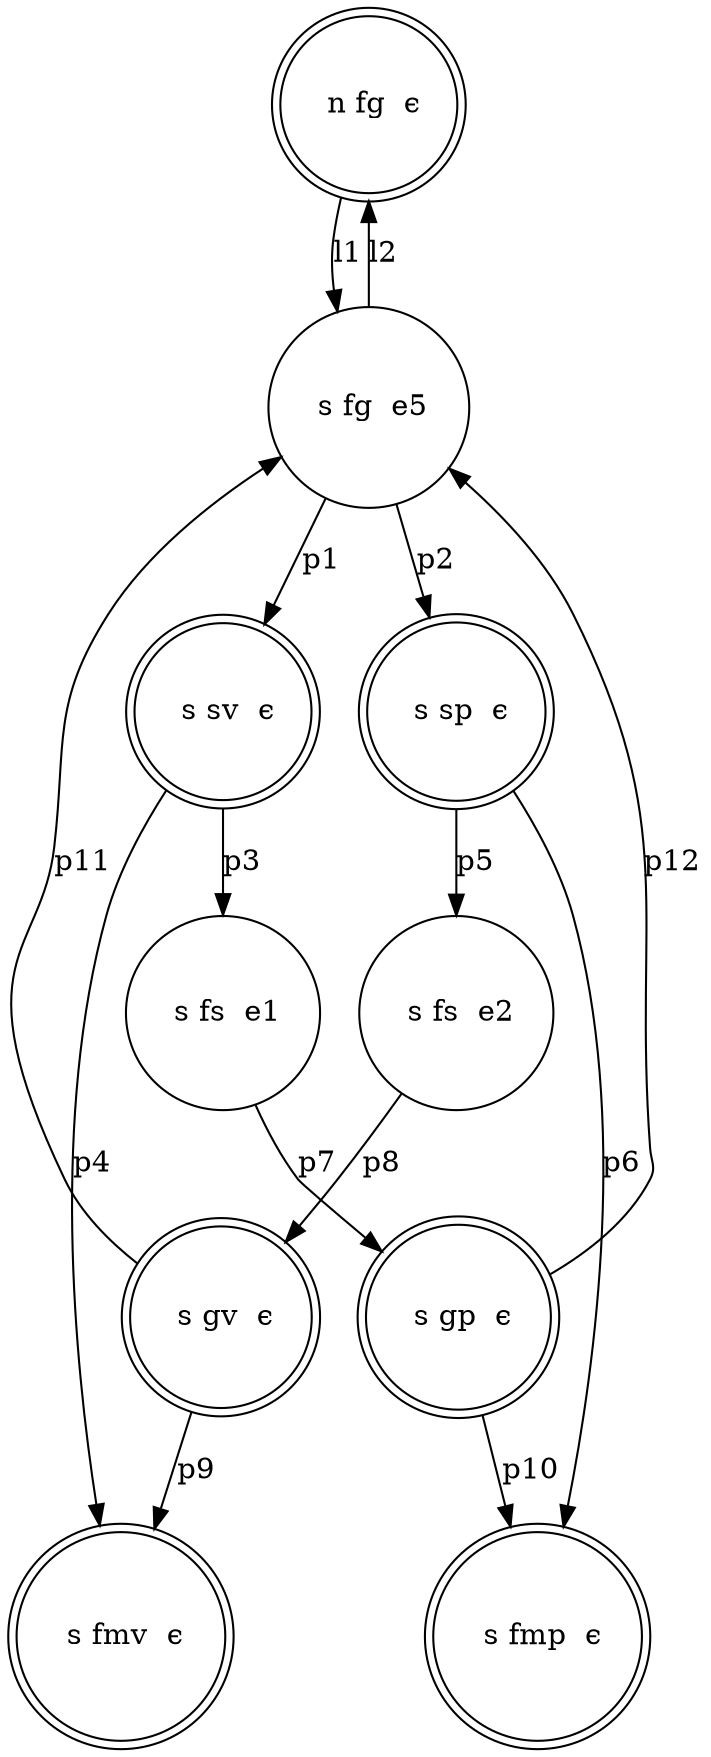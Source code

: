 digraph case_BS {
	" n fg  ϵ" [shape=doublecircle]
	" s fg  e5" [shape=circle]
	" n fg  ϵ" -> " s fg  e5" [label=l1]
	" s fg  e5" -> " n fg  ϵ" [label=l2]
	" s sv  ϵ" [shape=doublecircle]
	" s fg  e5" -> " s sv  ϵ" [label=p1]
	" s fmv  ϵ" [shape=doublecircle]
	" s sv  ϵ" -> " s fmv  ϵ" [label=p4]
	" s fs  e1" [shape=circle]
	" s sv  ϵ" -> " s fs  e1" [label=p3]
	" s gp  ϵ" [shape=doublecircle]
	" s fs  e1" -> " s gp  ϵ" [label=p7]
	" s fmp  ϵ" [shape=doublecircle]
	" s gp  ϵ" -> " s fmp  ϵ" [label=p10]
	" s gp  ϵ" -> " s fg  e5" [label=p12]
	" s sp  ϵ" [shape=doublecircle]
	" s fg  e5" -> " s sp  ϵ" [label=p2]
	" s sp  ϵ" -> " s fmp  ϵ" [label=p6]
	" s fs  e2" [shape=circle]
	" s sp  ϵ" -> " s fs  e2" [label=p5]
	" s gv  ϵ" [shape=doublecircle]
	" s fs  e2" -> " s gv  ϵ" [label=p8]
	" s gv  ϵ" -> " s fmv  ϵ" [label=p9]
	" s gv  ϵ" -> " s fg  e5" [label=p11]
}
